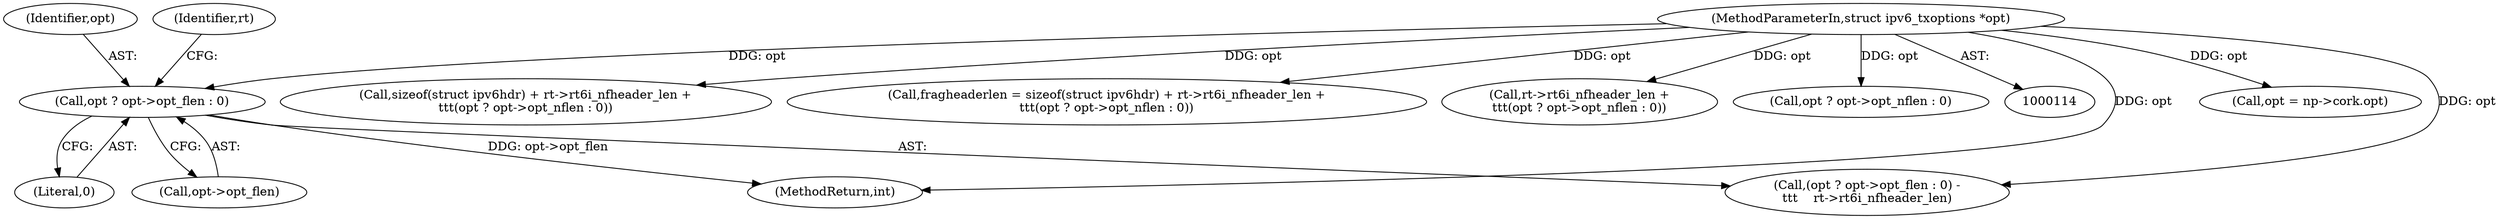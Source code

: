 digraph "0_linux_87c48fa3b4630905f98268dde838ee43626a060c_0@pointer" {
"1000492" [label="(Call,opt ? opt->opt_flen : 0)"];
"1000122" [label="(MethodParameterIn,struct ipv6_txoptions *opt)"];
"1000493" [label="(Identifier,opt)"];
"1000497" [label="(Literal,0)"];
"1000528" [label="(Call,opt = np->cork.opt)"];
"1000122" [label="(MethodParameterIn,struct ipv6_txoptions *opt)"];
"1000556" [label="(Call,sizeof(struct ipv6hdr) + rt->rt6i_nfheader_len +\n\t\t\t(opt ? opt->opt_nflen : 0))"];
"1001339" [label="(MethodReturn,int)"];
"1000499" [label="(Identifier,rt)"];
"1000491" [label="(Call,(opt ? opt->opt_flen : 0) -\n\t\t\t    rt->rt6i_nfheader_len)"];
"1000494" [label="(Call,opt->opt_flen)"];
"1000554" [label="(Call,fragheaderlen = sizeof(struct ipv6hdr) + rt->rt6i_nfheader_len +\n\t\t\t(opt ? opt->opt_nflen : 0))"];
"1000559" [label="(Call,rt->rt6i_nfheader_len +\n\t\t\t(opt ? opt->opt_nflen : 0))"];
"1000492" [label="(Call,opt ? opt->opt_flen : 0)"];
"1000563" [label="(Call,opt ? opt->opt_nflen : 0)"];
"1000492" -> "1000491"  [label="AST: "];
"1000492" -> "1000494"  [label="CFG: "];
"1000492" -> "1000497"  [label="CFG: "];
"1000493" -> "1000492"  [label="AST: "];
"1000494" -> "1000492"  [label="AST: "];
"1000497" -> "1000492"  [label="AST: "];
"1000499" -> "1000492"  [label="CFG: "];
"1000492" -> "1001339"  [label="DDG: opt->opt_flen"];
"1000122" -> "1000492"  [label="DDG: opt"];
"1000122" -> "1000114"  [label="AST: "];
"1000122" -> "1001339"  [label="DDG: opt"];
"1000122" -> "1000491"  [label="DDG: opt"];
"1000122" -> "1000528"  [label="DDG: opt"];
"1000122" -> "1000554"  [label="DDG: opt"];
"1000122" -> "1000556"  [label="DDG: opt"];
"1000122" -> "1000559"  [label="DDG: opt"];
"1000122" -> "1000563"  [label="DDG: opt"];
}
